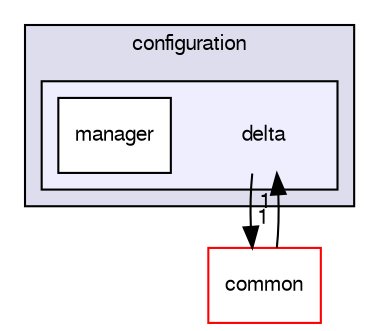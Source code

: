 digraph "/var/lib/jenkins/workspace/kaa_public/client/client-multi/client-cpp/kaa/configuration/delta" {
  bgcolor=transparent;
  compound=true
  node [ fontsize="10", fontname="FreeSans"];
  edge [ labelfontsize="10", labelfontname="FreeSans"];
  subgraph clusterdir_5d15dad68aa6667aacfe9b7f11d105ba {
    graph [ bgcolor="#ddddee", pencolor="black", label="configuration" fontname="FreeSans", fontsize="10", URL="dir_5d15dad68aa6667aacfe9b7f11d105ba.html"]
  subgraph clusterdir_195fb92132051e279fb42fe706ea34b3 {
    graph [ bgcolor="#eeeeff", pencolor="black", label="" URL="dir_195fb92132051e279fb42fe706ea34b3.html"];
    dir_195fb92132051e279fb42fe706ea34b3 [shape=plaintext label="delta"];
    dir_43a45a4b700647ed2053f0478bd7a42b [shape=box label="manager" color="black" fillcolor="white" style="filled" URL="dir_43a45a4b700647ed2053f0478bd7a42b.html"];
  }
  }
  dir_f09aedf21136cf3760d7f5c15a2e0d3d [shape=box label="common" color="red" URL="dir_f09aedf21136cf3760d7f5c15a2e0d3d.html"];
  dir_195fb92132051e279fb42fe706ea34b3->dir_f09aedf21136cf3760d7f5c15a2e0d3d [headlabel="1", labeldistance=1.5 headhref="dir_000050_000046.html"];
  dir_f09aedf21136cf3760d7f5c15a2e0d3d->dir_195fb92132051e279fb42fe706ea34b3 [headlabel="1", labeldistance=1.5 headhref="dir_000046_000050.html"];
}
